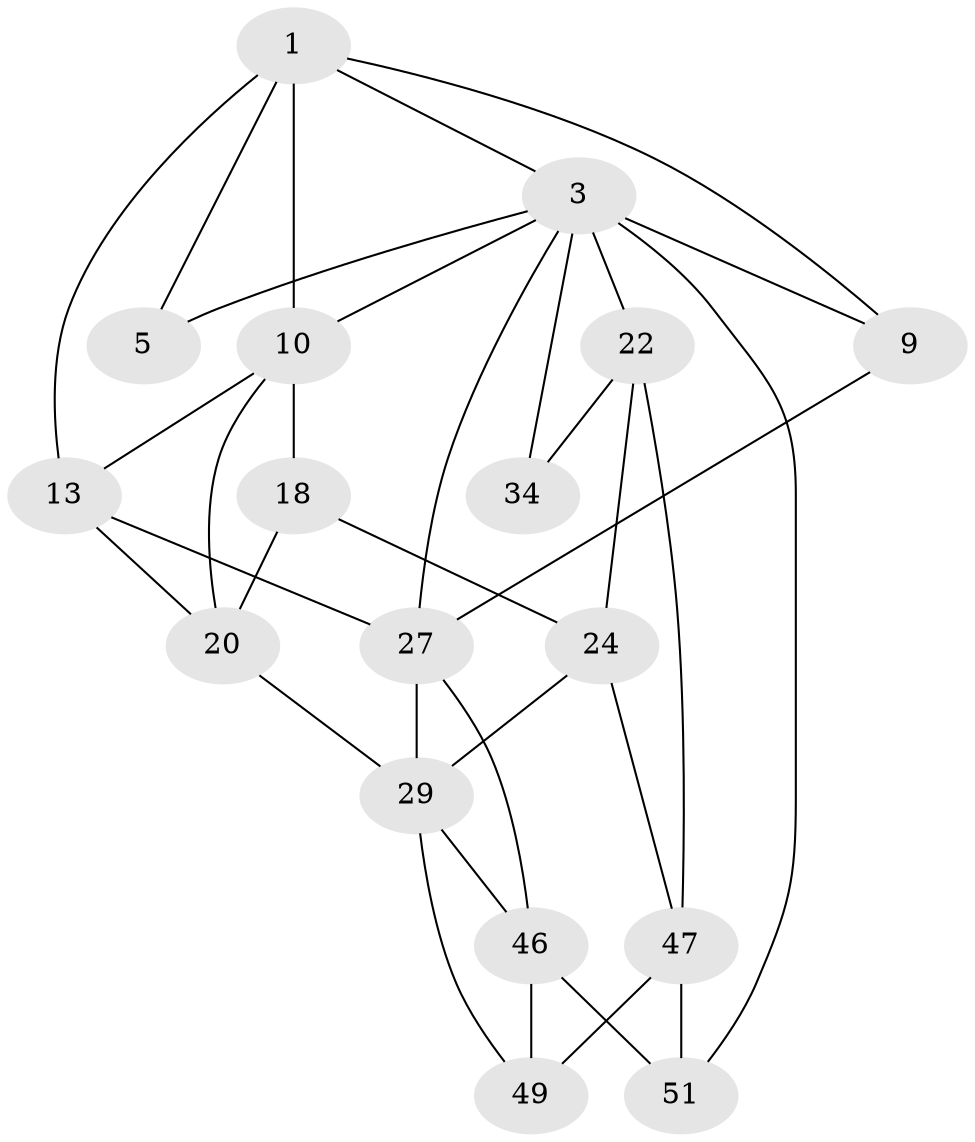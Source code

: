 // original degree distribution, {3: 0.037037037037037035, 4: 0.25925925925925924, 6: 0.2222222222222222, 5: 0.48148148148148145}
// Generated by graph-tools (version 1.1) at 2025/21/03/04/25 18:21:34]
// undirected, 17 vertices, 34 edges
graph export_dot {
graph [start="1"]
  node [color=gray90,style=filled];
  1 [pos="+0.44384492833792477+0",super="+6+2"];
  3 [pos="+1+0",super="+4+15+36"];
  5 [pos="+0+0"];
  9 [pos="+0+0.30726614149894854",super="+28"];
  10 [pos="+0.6843121320047076+0",super="+17+11"];
  13 [pos="+0.19223165810533527+0.31077566320787936",super="+14"];
  18 [pos="+0.6893631290048037+0.19314643665117145",super="+25"];
  20 [pos="+0.4284595130270153+0.36116195577688787",super="+21"];
  22 [pos="+0.883209511622621+0.3035587217086391",super="+23"];
  24 [pos="+0.615489561288893+0.5654040889550566",super="+32"];
  27 [pos="+0.10152496137420497+0.5891749732613272",super="+31"];
  29 [pos="+0.2962561165886949+0.4677148247668545",super="+30+33"];
  34 [pos="+1+0.47784880702287597",super="+37"];
  46 [pos="+0.22049814151034886+0.7250740725417089",super="+50"];
  47 [pos="+0.41434103215588486+0.8444904028448024",super="+48+53"];
  49 [pos="+0.380325968041402+0.8295480411515558"];
  51 [pos="+0.21920747602714535+1",super="+52"];
  1 -- 5;
  1 -- 9;
  1 -- 10 [weight=2];
  1 -- 3;
  1 -- 13;
  3 -- 9 [weight=2];
  3 -- 5;
  3 -- 10;
  3 -- 34 [weight=2];
  3 -- 22 [weight=2];
  3 -- 51 [weight=2];
  3 -- 27;
  9 -- 27;
  10 -- 18 [weight=2];
  10 -- 20;
  10 -- 13;
  13 -- 27;
  13 -- 20;
  18 -- 24;
  18 -- 20;
  20 -- 29;
  22 -- 34 [weight=2];
  22 -- 24 [weight=2];
  22 -- 47;
  24 -- 47;
  24 -- 29;
  27 -- 29;
  27 -- 46;
  29 -- 49;
  29 -- 46;
  46 -- 49;
  46 -- 51;
  47 -- 49;
  47 -- 51 [weight=2];
}
